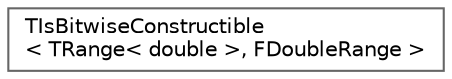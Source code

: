 digraph "Graphical Class Hierarchy"
{
 // INTERACTIVE_SVG=YES
 // LATEX_PDF_SIZE
  bgcolor="transparent";
  edge [fontname=Helvetica,fontsize=10,labelfontname=Helvetica,labelfontsize=10];
  node [fontname=Helvetica,fontsize=10,shape=box,height=0.2,width=0.4];
  rankdir="LR";
  Node0 [id="Node000000",label="TIsBitwiseConstructible\l\< TRange\< double \>, FDoubleRange \>",height=0.2,width=0.4,color="grey40", fillcolor="white", style="filled",URL="$d1/d73/structTIsBitwiseConstructible_3_01TRange_3_01double_01_4_00_01FDoubleRange_01_4.html",tooltip=" "];
}

